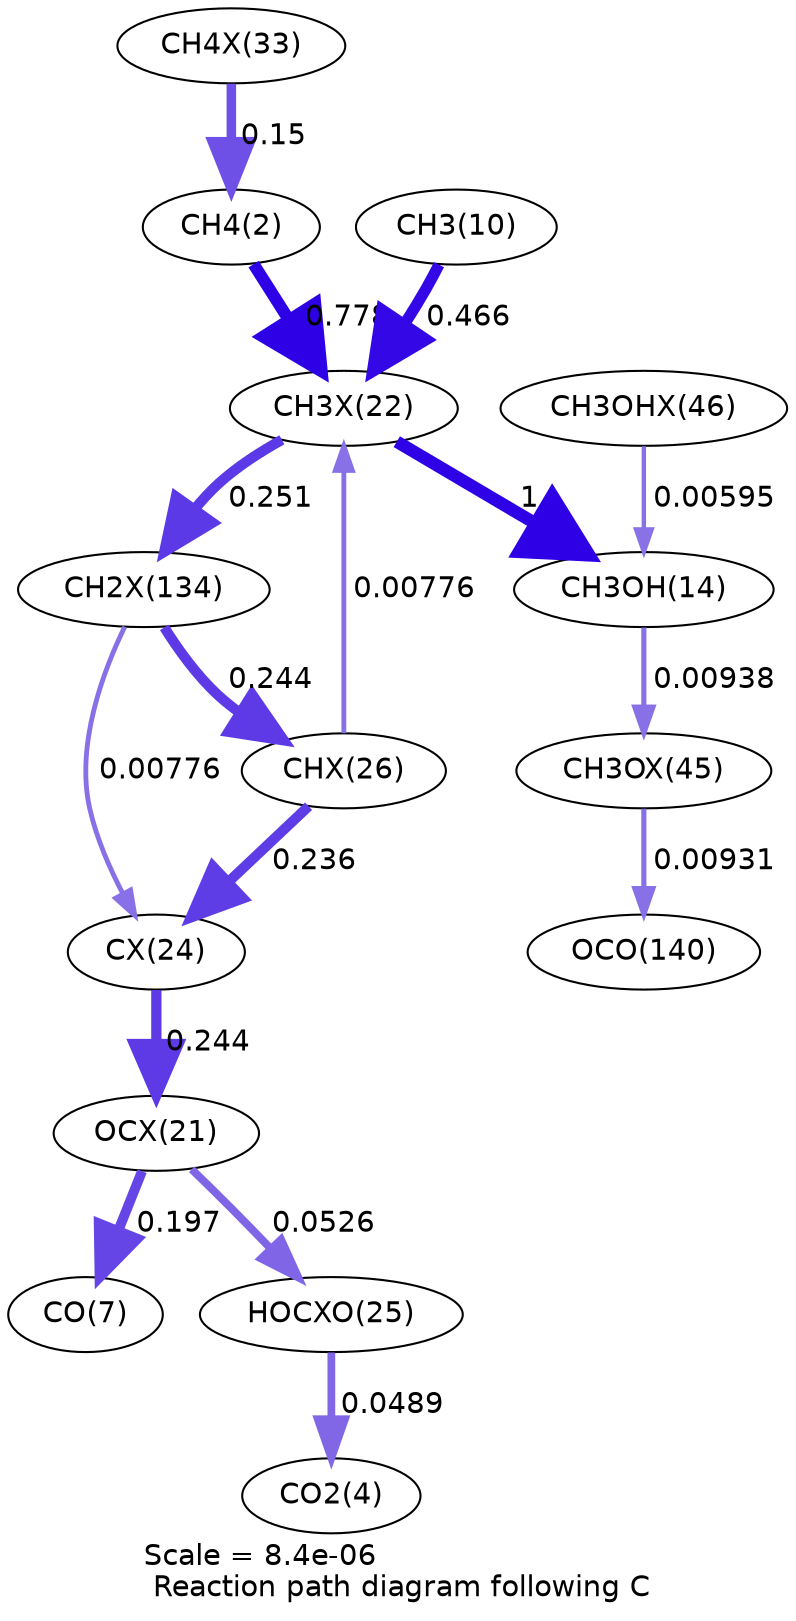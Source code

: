 digraph reaction_paths {
center=1;
s43 -> s4[fontname="Helvetica", penwidth=4.57, arrowsize=2.28, color="0.7, 0.65, 0.9"
, label=" 0.15"];
s4 -> s37[fontname="Helvetica", penwidth=5.81, arrowsize=2.91, color="0.7, 1.28, 0.9"
, label=" 0.778"];
s12 -> s37[fontname="Helvetica", penwidth=5.42, arrowsize=2.71, color="0.7, 0.966, 0.9"
, label=" 0.466"];
s37 -> s16[fontname="Helvetica", penwidth=6, arrowsize=3, color="0.7, 1.5, 0.9"
, label=" 1"];
s37 -> s55[fontname="Helvetica", penwidth=4.96, arrowsize=2.48, color="0.7, 0.751, 0.9"
, label=" 0.251"];
s41 -> s37[fontname="Helvetica", penwidth=2.33, arrowsize=1.17, color="0.7, 0.508, 0.9"
, label=" 0.00776"];
s53 -> s16[fontname="Helvetica", penwidth=2.13, arrowsize=1.07, color="0.7, 0.506, 0.9"
, label=" 0.00595"];
s16 -> s52[fontname="Helvetica", penwidth=2.47, arrowsize=1.24, color="0.7, 0.509, 0.9"
, label=" 0.00938"];
s55 -> s41[fontname="Helvetica", penwidth=4.93, arrowsize=2.47, color="0.7, 0.744, 0.9"
, label=" 0.244"];
s55 -> s39[fontname="Helvetica", penwidth=2.33, arrowsize=1.17, color="0.7, 0.508, 0.9"
, label=" 0.00776"];
s41 -> s39[fontname="Helvetica", penwidth=4.91, arrowsize=2.45, color="0.7, 0.736, 0.9"
, label=" 0.236"];
s52 -> s28[fontname="Helvetica", penwidth=2.47, arrowsize=1.23, color="0.7, 0.509, 0.9"
, label=" 0.00931"];
s36 -> s9[fontname="Helvetica", penwidth=4.77, arrowsize=2.39, color="0.7, 0.697, 0.9"
, label=" 0.197"];
s36 -> s40[fontname="Helvetica", penwidth=3.78, arrowsize=1.89, color="0.7, 0.553, 0.9"
, label=" 0.0526"];
s39 -> s36[fontname="Helvetica", penwidth=4.93, arrowsize=2.47, color="0.7, 0.744, 0.9"
, label=" 0.244"];
s40 -> s6[fontname="Helvetica", penwidth=3.72, arrowsize=1.86, color="0.7, 0.549, 0.9"
, label=" 0.0489"];
s4 [ fontname="Helvetica", label="CH4(2)"];
s6 [ fontname="Helvetica", label="CO2(4)"];
s9 [ fontname="Helvetica", label="CO(7)"];
s12 [ fontname="Helvetica", label="CH3(10)"];
s16 [ fontname="Helvetica", label="CH3OH(14)"];
s28 [ fontname="Helvetica", label="OCO(140)"];
s36 [ fontname="Helvetica", label="OCX(21)"];
s37 [ fontname="Helvetica", label="CH3X(22)"];
s39 [ fontname="Helvetica", label="CX(24)"];
s40 [ fontname="Helvetica", label="HOCXO(25)"];
s41 [ fontname="Helvetica", label="CHX(26)"];
s43 [ fontname="Helvetica", label="CH4X(33)"];
s52 [ fontname="Helvetica", label="CH3OX(45)"];
s53 [ fontname="Helvetica", label="CH3OHX(46)"];
s55 [ fontname="Helvetica", label="CH2X(134)"];
 label = "Scale = 8.4e-06\l Reaction path diagram following C";
 fontname = "Helvetica";
}
